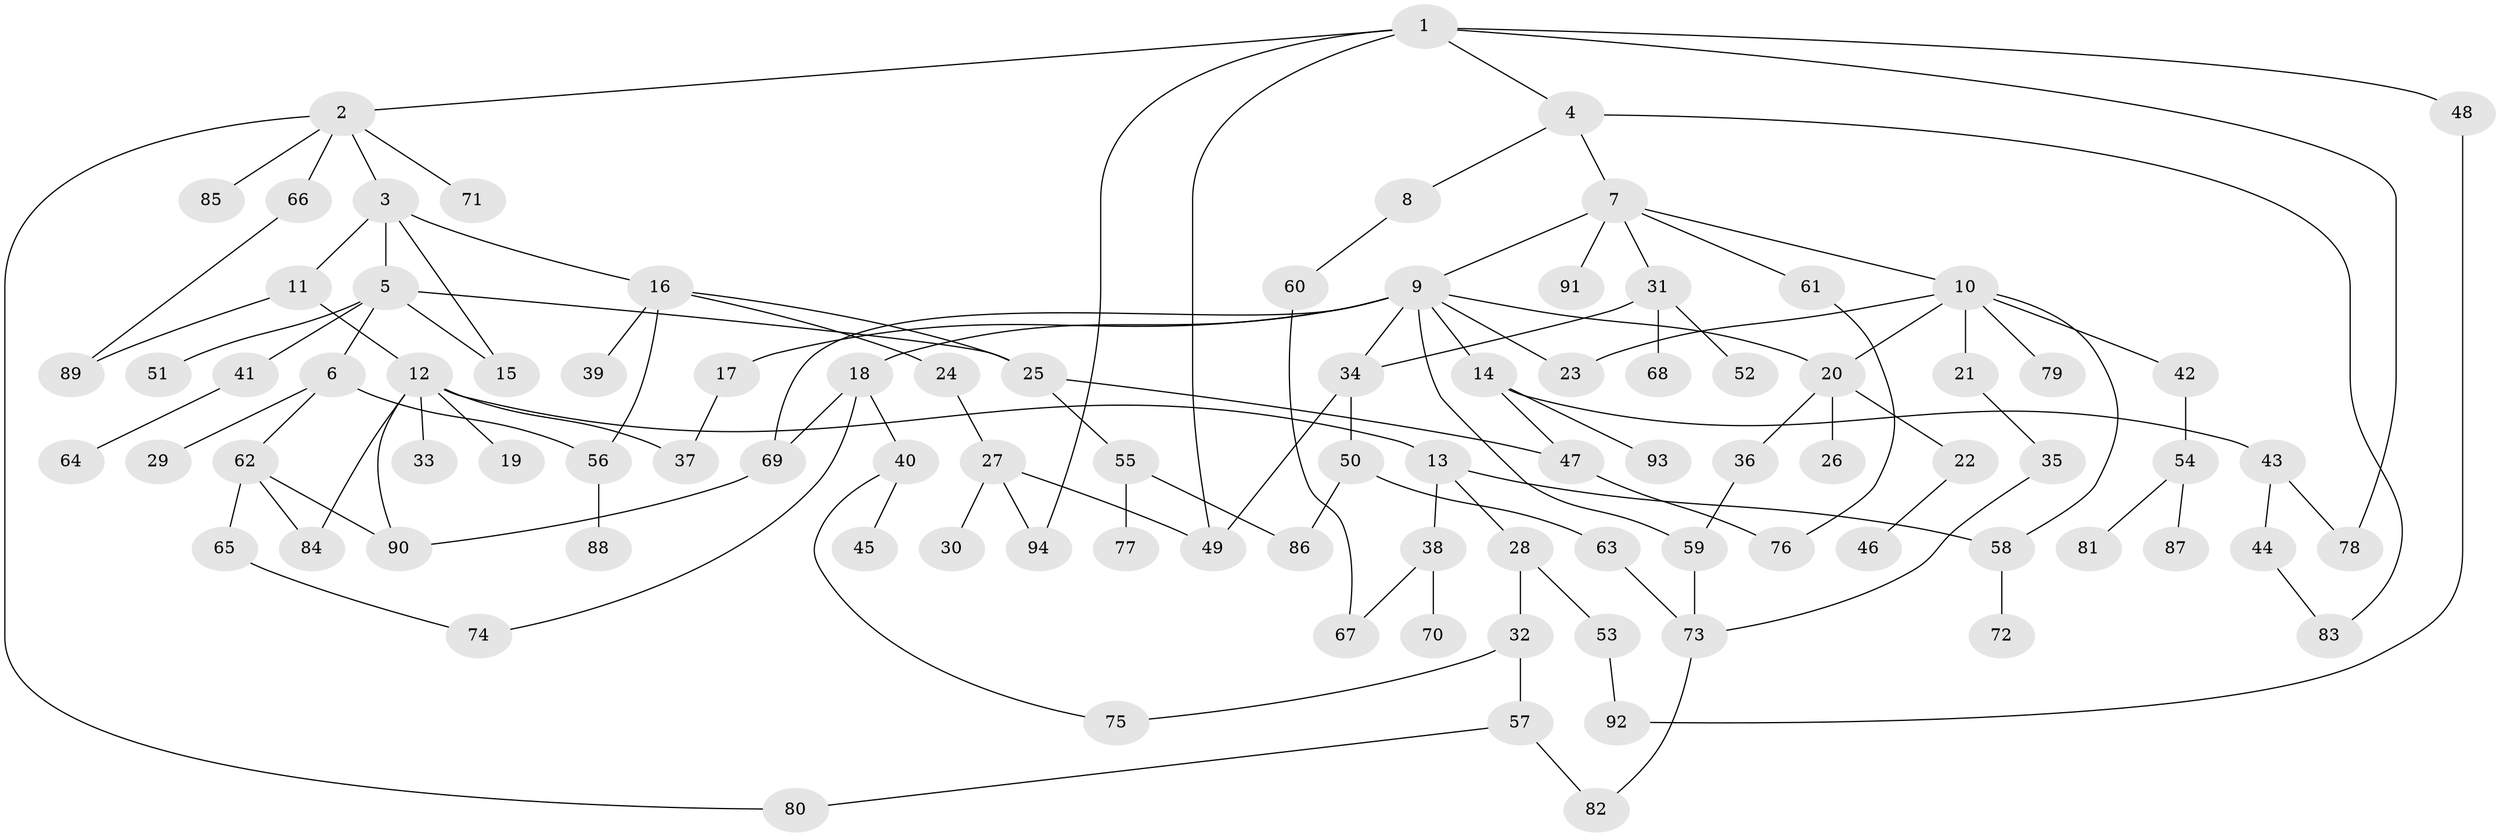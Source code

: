 // coarse degree distribution, {5: 0.06153846153846154, 2: 0.3384615384615385, 4: 0.09230769230769231, 1: 0.3230769230769231, 3: 0.07692307692307693, 10: 0.015384615384615385, 6: 0.046153846153846156, 7: 0.03076923076923077, 8: 0.015384615384615385}
// Generated by graph-tools (version 1.1) at 2025/45/03/04/25 21:45:12]
// undirected, 94 vertices, 123 edges
graph export_dot {
graph [start="1"]
  node [color=gray90,style=filled];
  1;
  2;
  3;
  4;
  5;
  6;
  7;
  8;
  9;
  10;
  11;
  12;
  13;
  14;
  15;
  16;
  17;
  18;
  19;
  20;
  21;
  22;
  23;
  24;
  25;
  26;
  27;
  28;
  29;
  30;
  31;
  32;
  33;
  34;
  35;
  36;
  37;
  38;
  39;
  40;
  41;
  42;
  43;
  44;
  45;
  46;
  47;
  48;
  49;
  50;
  51;
  52;
  53;
  54;
  55;
  56;
  57;
  58;
  59;
  60;
  61;
  62;
  63;
  64;
  65;
  66;
  67;
  68;
  69;
  70;
  71;
  72;
  73;
  74;
  75;
  76;
  77;
  78;
  79;
  80;
  81;
  82;
  83;
  84;
  85;
  86;
  87;
  88;
  89;
  90;
  91;
  92;
  93;
  94;
  1 -- 2;
  1 -- 4;
  1 -- 48;
  1 -- 78;
  1 -- 49;
  1 -- 94;
  2 -- 3;
  2 -- 66;
  2 -- 71;
  2 -- 80;
  2 -- 85;
  3 -- 5;
  3 -- 11;
  3 -- 16;
  3 -- 15;
  4 -- 7;
  4 -- 8;
  4 -- 83;
  5 -- 6;
  5 -- 15;
  5 -- 25;
  5 -- 41;
  5 -- 51;
  6 -- 29;
  6 -- 56;
  6 -- 62;
  7 -- 9;
  7 -- 10;
  7 -- 31;
  7 -- 61;
  7 -- 91;
  8 -- 60;
  9 -- 14;
  9 -- 17;
  9 -- 18;
  9 -- 23;
  9 -- 20;
  9 -- 59;
  9 -- 34;
  9 -- 69;
  10 -- 20;
  10 -- 21;
  10 -- 42;
  10 -- 79;
  10 -- 23;
  10 -- 58;
  11 -- 12;
  11 -- 89;
  12 -- 13;
  12 -- 19;
  12 -- 33;
  12 -- 90;
  12 -- 37;
  12 -- 84;
  13 -- 28;
  13 -- 38;
  13 -- 58;
  14 -- 43;
  14 -- 47;
  14 -- 93;
  16 -- 24;
  16 -- 39;
  16 -- 25;
  16 -- 56;
  17 -- 37;
  18 -- 40;
  18 -- 69;
  18 -- 74;
  20 -- 22;
  20 -- 26;
  20 -- 36;
  21 -- 35;
  22 -- 46;
  24 -- 27;
  25 -- 55;
  25 -- 47;
  27 -- 30;
  27 -- 49;
  27 -- 94;
  28 -- 32;
  28 -- 53;
  31 -- 34;
  31 -- 52;
  31 -- 68;
  32 -- 57;
  32 -- 75;
  34 -- 50;
  34 -- 49;
  35 -- 73;
  36 -- 59;
  38 -- 70;
  38 -- 67;
  40 -- 45;
  40 -- 75;
  41 -- 64;
  42 -- 54;
  43 -- 44;
  43 -- 78;
  44 -- 83;
  47 -- 76;
  48 -- 92;
  50 -- 63;
  50 -- 86;
  53 -- 92;
  54 -- 81;
  54 -- 87;
  55 -- 77;
  55 -- 86;
  56 -- 88;
  57 -- 82;
  57 -- 80;
  58 -- 72;
  59 -- 73;
  60 -- 67;
  61 -- 76;
  62 -- 65;
  62 -- 84;
  62 -- 90;
  63 -- 73;
  65 -- 74;
  66 -- 89;
  69 -- 90;
  73 -- 82;
}
